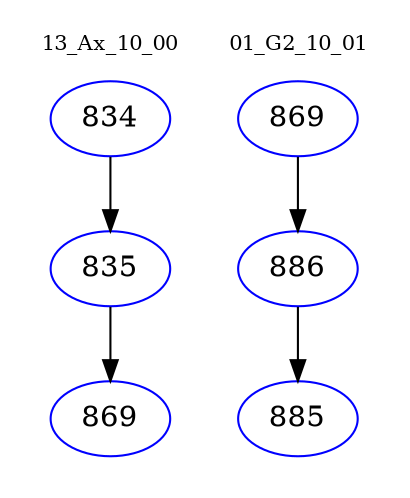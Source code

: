 digraph{
subgraph cluster_0 {
color = white
label = "13_Ax_10_00";
fontsize=10;
T0_834 [label="834", color="blue"]
T0_834 -> T0_835 [color="black"]
T0_835 [label="835", color="blue"]
T0_835 -> T0_869 [color="black"]
T0_869 [label="869", color="blue"]
}
subgraph cluster_1 {
color = white
label = "01_G2_10_01";
fontsize=10;
T1_869 [label="869", color="blue"]
T1_869 -> T1_886 [color="black"]
T1_886 [label="886", color="blue"]
T1_886 -> T1_885 [color="black"]
T1_885 [label="885", color="blue"]
}
}
